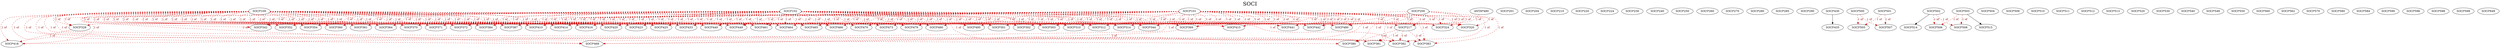 digraph SOCI {
labelloc = "t";
label = "SOCI"
fontsize = 27;
"SOCI*100"
"SOCI*101"
"SOCI*102"
"SOCI*200"
"SOCI*201"
"SOCI*204"
"SOCI*210"
"SOCI*100" -> "SOCI*217" [style=dashed] [label="1 of", fontcolor=firebrick4] [color=red3]
"SOCI*101" -> "SOCI*217" [style=dashed] [label="1 of", fontcolor=firebrick4] [color=red3]
"SOCI*102" -> "SOCI*217" [style=dashed] [label="1 of", fontcolor=firebrick4] [color=red3]
"SOCI*200" -> "SOCI*217" [style=dashed] [label="1 of", fontcolor=firebrick4] [color=red3]
"SOCI*220"
"SOCI*224"
"SOCI*230"
"SOCI*240"
"SOCI*250"
"SOCI*260"
"SOCI*270"
"SOCI*280"
"SOCI*285"
"SOCI*290"
"SOCI*100" -> "SOCI*301" [style=dashed] [label="1 of", fontcolor=firebrick4] [color=red3]
"SOCI*101" -> "SOCI*301" [style=dashed] [label="1 of", fontcolor=firebrick4] [color=red3]
"SOCI*102" -> "SOCI*301" [style=dashed] [label="1 of", fontcolor=firebrick4] [color=red3]
"SOCI*100" -> "SOCI*302" [style=dashed] [label="1 of", fontcolor=firebrick4] [color=red3]
"SOCI*101" -> "SOCI*302" [style=dashed] [label="1 of", fontcolor=firebrick4] [color=red3]
"SOCI*102" -> "SOCI*302" [style=dashed] [label="1 of", fontcolor=firebrick4] [color=red3]
"SOCI*100" -> "SOCI*303" [style=dashed] [label="1 of", fontcolor=firebrick4] [color=red3]
"SOCI*101" -> "SOCI*303" [style=dashed] [label="1 of", fontcolor=firebrick4] [color=red3]
"SOCI*102" -> "SOCI*303" [style=dashed] [label="1 of", fontcolor=firebrick4] [color=red3]
"SOCI*100" -> "SOCI*310" [style=dashed] [label="1 of", fontcolor=firebrick4] [color=red3]
"SOCI*101" -> "SOCI*310" [style=dashed] [label="1 of", fontcolor=firebrick4] [color=red3]
"SOCI*102" -> "SOCI*310" [style=dashed] [label="1 of", fontcolor=firebrick4] [color=red3]
"SOCI*100" -> "SOCI*312" [style=dashed] [label="1 of", fontcolor=firebrick4] [color=red3]
"SOCI*101" -> "SOCI*312" [style=dashed] [label="1 of", fontcolor=firebrick4] [color=red3]
"SOCI*102" -> "SOCI*312" [style=dashed] [label="1 of", fontcolor=firebrick4] [color=red3]
"SOCI*100" -> "SOCI*314" [style=dashed] [label="1 of", fontcolor=firebrick4] [color=red3]
"SOCI*101" -> "SOCI*314" [style=dashed] [label="1 of", fontcolor=firebrick4] [color=red3]
"SOCI*102" -> "SOCI*314" [style=dashed] [label="1 of", fontcolor=firebrick4] [color=red3]
"SOCI*100" -> "SOCI*320" [style=dashed] [label="1 of", fontcolor=firebrick4] [color=red3]
"SOCI*101" -> "SOCI*320" [style=dashed] [label="1 of", fontcolor=firebrick4] [color=red3]
"SOCI*102" -> "SOCI*320" [style=dashed] [label="1 of", fontcolor=firebrick4] [color=red3]
"SOCI*200" -> "SOCI*320" [style=dashed] [label="1 of", fontcolor=firebrick4] [color=red3]
"SOCI*100" -> "SOCI*324" [style=dashed] [label="1 of", fontcolor=firebrick4] [color=red3]
"SOCI*101" -> "SOCI*324" [style=dashed] [label="1 of", fontcolor=firebrick4] [color=red3]
"SOCI*102" -> "SOCI*324" [style=dashed] [label="1 of", fontcolor=firebrick4] [color=red3]
"SOCI*200" -> "SOCI*324" [style=dashed] [label="1 of", fontcolor=firebrick4] [color=red3]
"SOCI*100" -> "SOCI*328" [style=dashed] [label="1 of", fontcolor=firebrick4] [color=red3]
"SOCI*101" -> "SOCI*328" [style=dashed] [label="1 of", fontcolor=firebrick4] [color=red3]
"SOCI*102" -> "SOCI*328" [style=dashed] [label="1 of", fontcolor=firebrick4] [color=red3]
"SOCI*100" -> "SOCI*342" [style=dashed] [label="1 of", fontcolor=firebrick4] [color=red3]
"SOCI*101" -> "SOCI*342" [style=dashed] [label="1 of", fontcolor=firebrick4] [color=red3]
"SOCI*102" -> "SOCI*342" [style=dashed] [label="1 of", fontcolor=firebrick4] [color=red3]
"SOCI*100" -> "SOCI*344" [style=dashed] [label="1 of", fontcolor=firebrick4] [color=red3]
"SOCI*101" -> "SOCI*344" [style=dashed] [label="1 of", fontcolor=firebrick4] [color=red3]
"SOCI*102" -> "SOCI*344" [style=dashed] [label="1 of", fontcolor=firebrick4] [color=red3]
"SOCI*200" -> "SOCI*344" [style=dashed] [label="1 of", fontcolor=firebrick4] [color=red3]
"SOCI*100" -> "SOCI*352" [style=dashed] [label="1 of", fontcolor=firebrick4] [color=red3]
"SOCI*101" -> "SOCI*352" [style=dashed] [label="1 of", fontcolor=firebrick4] [color=red3]
"SOCI*102" -> "SOCI*352" [style=dashed] [label="1 of", fontcolor=firebrick4] [color=red3]
"SOCI*100" -> "SOCI*354" [style=dashed] [label="1 of", fontcolor=firebrick4] [color=red3]
"SOCI*101" -> "SOCI*354" [style=dashed] [label="1 of", fontcolor=firebrick4] [color=red3]
"SOCI*102" -> "SOCI*354" [style=dashed] [label="1 of", fontcolor=firebrick4] [color=red3]
"SOCI*100" -> "SOCI*360" [style=dashed] [label="1 of", fontcolor=firebrick4] [color=red3]
"SOCI*101" -> "SOCI*360" [style=dashed] [label="1 of", fontcolor=firebrick4] [color=red3]
"SOCI*102" -> "SOCI*360" [style=dashed] [label="1 of", fontcolor=firebrick4] [color=red3]
"SOCI*100" -> "SOCI*361" [style=dashed] [label="1 of", fontcolor=firebrick4] [color=red3]
"SOCI*101" -> "SOCI*361" [style=dashed] [label="1 of", fontcolor=firebrick4] [color=red3]
"SOCI*102" -> "SOCI*361" [style=dashed] [label="1 of", fontcolor=firebrick4] [color=red3]
"SOCI*100" -> "SOCI*364" [style=dashed] [label="1 of", fontcolor=firebrick4] [color=red3]
"SOCI*101" -> "SOCI*364" [style=dashed] [label="1 of", fontcolor=firebrick4] [color=red3]
"SOCI*102" -> "SOCI*364" [style=dashed] [label="1 of", fontcolor=firebrick4] [color=red3]
"SOCI*100" -> "SOCI*369" [style=dashed] [label="1 of", fontcolor=firebrick4] [color=red3]
"SOCI*101" -> "SOCI*369" [style=dashed] [label="1 of", fontcolor=firebrick4] [color=red3]
"SOCI*102" -> "SOCI*369" [style=dashed] [label="1 of", fontcolor=firebrick4] [color=red3]
"SOCI*200" -> "SOCI*369" [style=dashed] [label="1 of", fontcolor=firebrick4] [color=red3]
"SOCI*100" -> "SOCI*370" [style=dashed] [label="1 of", fontcolor=firebrick4] [color=red3]
"SOCI*101" -> "SOCI*370" [style=dashed] [label="1 of", fontcolor=firebrick4] [color=red3]
"SOCI*102" -> "SOCI*370" [style=dashed] [label="1 of", fontcolor=firebrick4] [color=red3]
"SOCI*100" -> "SOCI*371" [style=dashed] [label="1 of", fontcolor=firebrick4] [color=red3]
"SOCI*101" -> "SOCI*371" [style=dashed] [label="1 of", fontcolor=firebrick4] [color=red3]
"SOCI*102" -> "SOCI*371" [style=dashed] [label="1 of", fontcolor=firebrick4] [color=red3]
"SOCI*100" -> "SOCI*372" [style=dashed] [label="1 of", fontcolor=firebrick4] [color=red3]
"SOCI*101" -> "SOCI*372" [style=dashed] [label="1 of", fontcolor=firebrick4] [color=red3]
"SOCI*102" -> "SOCI*372" [style=dashed] [label="1 of", fontcolor=firebrick4] [color=red3]
"SOCI*100" -> "SOCI*380" [style=dashed] [label="1 of", fontcolor=firebrick4] [color=red3]
"SOCI*101" -> "SOCI*380" [style=dashed] [label="1 of", fontcolor=firebrick4] [color=red3]
"SOCI*217" -> "SOCI*380" [style=dashed] [label="1 of", fontcolor=firebrick4] [color=red3]
"SOCI*100" -> "SOCI*381" [style=dashed] [label="1 of", fontcolor=firebrick4] [color=red3]
"SOCI*101" -> "SOCI*381" [style=dashed] [label="1 of", fontcolor=firebrick4] [color=red3]
"SOCI*102" -> "SOCI*381" [style=dashed] [label="1 of", fontcolor=firebrick4] [color=red3]
"SOCI*217" -> "SOCI*381" [style=dashed] [label="1 of", fontcolor=firebrick4] [color=red3]
"SOCI*100" -> "SOCI*382" [style=dashed] [label="1 of", fontcolor=firebrick4] [color=red3]
"SOCI*101" -> "SOCI*382" [style=dashed] [label="1 of", fontcolor=firebrick4] [color=red3]
"SOCI*102" -> "SOCI*382" [style=dashed] [label="1 of", fontcolor=firebrick4] [color=red3]
"SOCI*217" -> "SOCI*382" [style=dashed] [label="1 of", fontcolor=firebrick4] [color=red3]
"SOCI*100" -> "SOCI*383" [style=dashed] [label="1 of", fontcolor=firebrick4] [color=red3]
"SOCI*101" -> "SOCI*383" [style=dashed] [label="1 of", fontcolor=firebrick4] [color=red3]
"SOCI*102" -> "SOCI*383" [style=dashed] [label="1 of", fontcolor=firebrick4] [color=red3]
"SOCI*217" -> "SOCI*383" [style=dashed] [label="1 of", fontcolor=firebrick4] [color=red3]
"SOCI*100" -> "SOCI*384" [style=dashed] [label="1 of", fontcolor=firebrick4] [color=red3]
"SOCI*101" -> "SOCI*384" [style=dashed] [label="1 of", fontcolor=firebrick4] [color=red3]
"SOCI*102" -> "SOCI*384" [style=dashed] [label="1 of", fontcolor=firebrick4] [color=red3]
"SOCI*100" -> "SOCI*387" [style=dashed] [label="1 of", fontcolor=firebrick4] [color=red3]
"SOCI*101" -> "SOCI*387" [style=dashed] [label="1 of", fontcolor=firebrick4] [color=red3]
"SOCI*102" -> "SOCI*387" [style=dashed] [label="1 of", fontcolor=firebrick4] [color=red3]
"SOCI*100" -> "SOCI*410" [style=dashed] [label="1 of", fontcolor=firebrick4] [color=red3]
"SOCI*101" -> "SOCI*410" [style=dashed] [label="1 of", fontcolor=firebrick4] [color=red3]
"SOCI*102" -> "SOCI*410" [style=dashed] [label="1 of", fontcolor=firebrick4] [color=red3]
"SOCI*100" -> "SOCI*414" [style=dashed] [label="1 of", fontcolor=firebrick4] [color=red3]
"SOCI*101" -> "SOCI*414" [style=dashed] [label="1 of", fontcolor=firebrick4] [color=red3]
"SOCI*102" -> "SOCI*414" [style=dashed] [label="1 of", fontcolor=firebrick4] [color=red3]
"SOCI*100" -> "SOCI*415" [style=dashed] [label="1 of", fontcolor=firebrick4] [color=red3]
"SOCI*101" -> "SOCI*415" [style=dashed] [label="1 of", fontcolor=firebrick4] [color=red3]
"SOCI*102" -> "SOCI*415" [style=dashed] [label="1 of", fontcolor=firebrick4] [color=red3]
"SOCI*200" -> "SOCI*415" [style=dashed] [label="1 of", fontcolor=firebrick4] [color=red3]
"SOCI*100" -> "SOCI*416" [style=dashed] [label="1 of", fontcolor=firebrick4] [color=red3]
"SOCI*101" -> "SOCI*416" [style=dashed] [label="1 of", fontcolor=firebrick4] [color=red3]
"SOCI*102" -> "SOCI*416" [style=dashed] [label="1 of", fontcolor=firebrick4] [color=red3]
"SOCI*100" -> "SOCI*418" [style=dashed] [label="1 of", fontcolor=firebrick4] [color=red3]
"SOCI*101" -> "SOCI*418" [style=dashed] [label="1 of", fontcolor=firebrick4] [color=red3]
"SOCI*102" -> "SOCI*418" [style=dashed] [label="1 of", fontcolor=firebrick4] [color=red3]
"SOCI*328" -> "SOCI*418" [style=dashed] [label="1 of", fontcolor=firebrick4] [color=red3]
"SOCI*100" -> "SOCI*420" [style=dashed] [label="1 of", fontcolor=firebrick4] [color=red3]
"SOCI*101" -> "SOCI*420" [style=dashed] [label="1 of", fontcolor=firebrick4] [color=red3]
"SOCI*102" -> "SOCI*420" [style=dashed] [label="1 of", fontcolor=firebrick4] [color=red3]
"SOCI*100" -> "SOCI*423" [style=dashed] [label="1 of", fontcolor=firebrick4] [color=red3]
"SOCI*101" -> "SOCI*423" [style=dashed] [label="1 of", fontcolor=firebrick4] [color=red3]
"SOCI*102" -> "SOCI*423" [style=dashed] [label="1 of", fontcolor=firebrick4] [color=red3]
"SOCI*100" -> "SOCI*425" [style=dashed] [label="1 of", fontcolor=firebrick4] [color=red3]
"SOCI*101" -> "SOCI*425" [style=dashed] [label="1 of", fontcolor=firebrick4] [color=red3]
"SOCI*102" -> "SOCI*425" [style=dashed] [label="1 of", fontcolor=firebrick4] [color=red3]
"SOCI*430"
"SOCI*100" -> "SOCI*433" [style=dashed] [label="1 of", fontcolor=firebrick4] [color=red3]
"SOCI*101" -> "SOCI*433" [style=dashed] [label="1 of", fontcolor=firebrick4] [color=red3]
"SOCI*102" -> "SOCI*433" [style=dashed] [label="1 of", fontcolor=firebrick4] [color=red3]
"SOCI*430" -> "SOCI*435" [style=solid]
"SOCI*100" -> "SOCI*440" [style=dashed] [label="1 of", fontcolor=firebrick4] [color=red3]
"SOCI*101" -> "SOCI*440" [style=dashed] [label="1 of", fontcolor=firebrick4] [color=red3]
"SOCI*102" -> "SOCI*440" [style=dashed] [label="1 of", fontcolor=firebrick4] [color=red3]
"SOCI*100" -> "SOCI*441" [style=dashed] [label="1 of", fontcolor=firebrick4] [color=red3]
"SOCI*101" -> "SOCI*441" [style=dashed] [label="1 of", fontcolor=firebrick4] [color=red3]
"SOCI*102" -> "SOCI*441" [style=dashed] [label="1 of", fontcolor=firebrick4] [color=red3]
"SOCI*200" -> "SOCI*441" [style=dashed] [label="1 of", fontcolor=firebrick4] [color=red3]
"SOCI*100" -> "SOCI*442" [style=dashed] [label="1 of", fontcolor=firebrick4] [color=red3]
"SOCI*101" -> "SOCI*442" [style=dashed] [label="1 of", fontcolor=firebrick4] [color=red3]
"SOCI*102" -> "SOCI*442" [style=dashed] [label="1 of", fontcolor=firebrick4] [color=red3]
"SOCI*200" -> "SOCI*442" [style=dashed] [label="1 of", fontcolor=firebrick4] [color=red3]
"SOCI*100" -> "SOCI*449" [style=dashed] [label="1 of", fontcolor=firebrick4] [color=red3]
"SOCI*101" -> "SOCI*449" [style=dashed] [label="1 of", fontcolor=firebrick4] [color=red3]
"SOCI*102" -> "SOCI*449" [style=dashed] [label="1 of", fontcolor=firebrick4] [color=red3]
"SOCI*100" -> "SOCI*461" [style=dashed] [label="1 of", fontcolor=firebrick4] [color=red3]
"SOCI*101" -> "SOCI*461" [style=dashed] [label="1 of", fontcolor=firebrick4] [color=red3]
"SOCI*102" -> "SOCI*461" [style=dashed] [label="1 of", fontcolor=firebrick4] [color=red3]
"SOCI*100" -> "SOCI*464" [style=dashed] [label="1 of", fontcolor=firebrick4] [color=red3]
"SOCI*101" -> "SOCI*464" [style=dashed] [label="1 of", fontcolor=firebrick4] [color=red3]
"SOCI*102" -> "SOCI*464" [style=dashed] [label="1 of", fontcolor=firebrick4] [color=red3]
"SOCI*100" -> "SOCI*465" [style=dashed] [label="1 of", fontcolor=firebrick4] [color=red3]
"SOCI*101" -> "SOCI*465" [style=dashed] [label="1 of", fontcolor=firebrick4] [color=red3]
"SOCI*102" -> "SOCI*465" [style=dashed] [label="1 of", fontcolor=firebrick4] [color=red3]
"SOCI*100" -> "SOCI*466" [style=dashed] [label="1 of", fontcolor=firebrick4] [color=red3]
"SOCI*101" -> "SOCI*466" [style=dashed] [label="1 of", fontcolor=firebrick4] [color=red3]
"SOCI*102" -> "SOCI*466" [style=dashed] [label="1 of", fontcolor=firebrick4] [color=red3]
"SOCI*100" -> "SOCI*469" [style=dashed] [label="1 of", fontcolor=firebrick4] [color=red3]
"SOCI*101" -> "SOCI*469" [style=dashed] [label="1 of", fontcolor=firebrick4] [color=red3]
"SOCI*102" -> "SOCI*469" [style=dashed] [label="1 of", fontcolor=firebrick4] [color=red3]
"SOCI*369" -> "SOCI*469" [style=dashed] [label="1 of", fontcolor=firebrick4] [color=red3]
"SOCI*100" -> "SOCI*470" [style=dashed] [label="1 of", fontcolor=firebrick4] [color=red3]
"SOCI*101" -> "SOCI*470" [style=dashed] [label="1 of", fontcolor=firebrick4] [color=red3]
"SOCI*102" -> "SOCI*470" [style=dashed] [label="1 of", fontcolor=firebrick4] [color=red3]
"SOCI*100" -> "SOCI*473" [style=dashed] [label="1 of", fontcolor=firebrick4] [color=red3]
"SOCI*101" -> "SOCI*473" [style=dashed] [label="1 of", fontcolor=firebrick4] [color=red3]
"SOCI*102" -> "SOCI*473" [style=dashed] [label="1 of", fontcolor=firebrick4] [color=red3]
"SOCI*100" -> "SOCI*479" [style=dashed] [label="1 of", fontcolor=firebrick4] [color=red3]
"SOCI*101" -> "SOCI*479" [style=dashed] [label="1 of", fontcolor=firebrick4] [color=red3]
"SOCI*102" -> "SOCI*479" [style=dashed] [label="1 of", fontcolor=firebrick4] [color=red3]
"SOCI*100" -> "SOCI*480" [style=dashed] [label="1 of", fontcolor=firebrick4] [color=red3]
"SOCI*101" -> "SOCI*480" [style=dashed] [label="1 of", fontcolor=firebrick4] [color=red3]
"SOCI*102" -> "SOCI*480" [style=dashed] [label="1 of", fontcolor=firebrick4] [color=red3]
"ANTH*480" -> "SOCI*480" [style=dashed] [label="1 of", fontcolor=firebrick4] [color=red3]
"SOCI*100" -> "SOCI*490" [style=dashed] [label="1 of", fontcolor=firebrick4] [color=red3]
"SOCI*101" -> "SOCI*490" [style=dashed] [label="1 of", fontcolor=firebrick4] [color=red3]
"SOCI*102" -> "SOCI*490" [style=dashed] [label="1 of", fontcolor=firebrick4] [color=red3]
"SOCI*100" -> "SOCI*495" [style=dashed] [label="1 of", fontcolor=firebrick4] [color=red3]
"SOCI*101" -> "SOCI*495" [style=dashed] [label="1 of", fontcolor=firebrick4] [color=red3]
"SOCI*102" -> "SOCI*495" [style=dashed] [label="1 of", fontcolor=firebrick4] [color=red3]
"SOCI*500"
"SOCI*501"
"SOCI*502"
"SOCI*503"
"SOCI*504"
"SOCI*500" -> "SOCI*505" [style=dashed] [label="1 of", fontcolor=firebrick4] [color=red3]
"SOCI*501" -> "SOCI*505" [style=dashed] [label="1 of", fontcolor=firebrick4] [color=red3]
"SOCI*502" -> "SOCI*506" [style=dashed] [label="1 of", fontcolor=firebrick4] [color=red3]
"SOCI*503" -> "SOCI*506" [style=dashed] [label="1 of", fontcolor=firebrick4] [color=red3]
"SOCI*500" -> "SOCI*507" [style=dashed] [label="1 of", fontcolor=firebrick4] [color=red3]
"SOCI*501" -> "SOCI*507" [style=dashed] [label="1 of", fontcolor=firebrick4] [color=red3]
"SOCI*502" -> "SOCI*508" [style=dashed] [label="1 of", fontcolor=firebrick4] [color=red3]
"SOCI*503" -> "SOCI*508" [style=dashed] [label="1 of", fontcolor=firebrick4] [color=red3]
"SOCI*509"
"SOCI*510"
"SOCI*511"
"SOCI*512"
"SOCI*513"
"SOCI*502" -> "SOCI*514" [style=solid]
"SOCI*503" -> "SOCI*515" [style=solid]
"SOCI*520"
"SOCI*530"
"SOCI*540"
"SOCI*549"
"SOCI*550"
"SOCI*560"
"SOCI*562"
"SOCI*570"
"SOCI*580"
"SOCI*584"
"SOCI*590"
"SOCI*596"
"SOCI*598"
"SOCI*599"
"SOCI*649"
}
